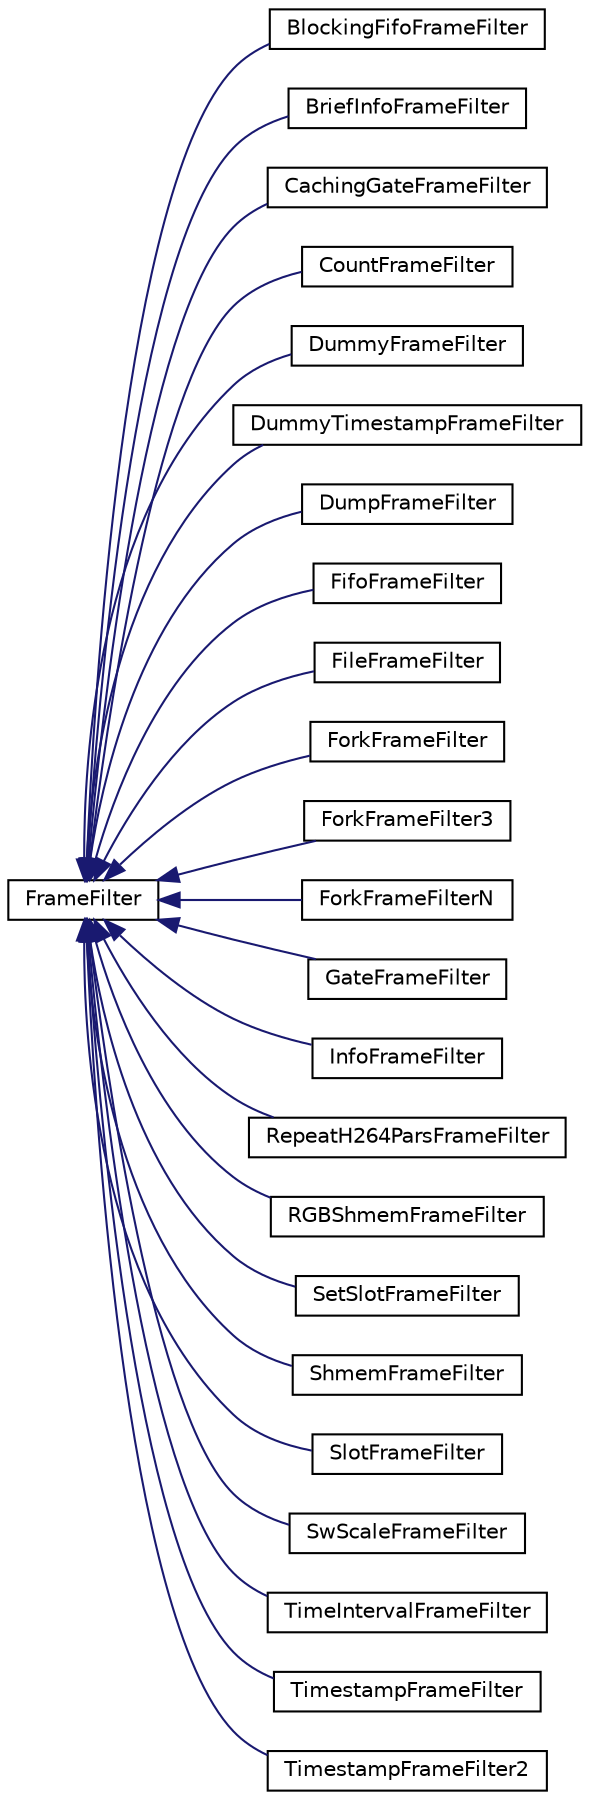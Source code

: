 digraph "Graphical Class Hierarchy"
{
  edge [fontname="Helvetica",fontsize="10",labelfontname="Helvetica",labelfontsize="10"];
  node [fontname="Helvetica",fontsize="10",shape=record];
  rankdir="LR";
  Node0 [label="FrameFilter",height=0.2,width=0.4,color="black", fillcolor="white", style="filled",URL="$classFrameFilter.html",tooltip="The mother class of all frame filters! FrameFilters are used to create \"filter chains\". "];
  Node0 -> Node1 [dir="back",color="midnightblue",fontsize="10",style="solid",fontname="Helvetica"];
  Node1 [label="BlockingFifoFrameFilter",height=0.2,width=0.4,color="black", fillcolor="white", style="filled",URL="$classBlockingFifoFrameFilter.html",tooltip="Passes frames to a multiprocessing fifo. "];
  Node0 -> Node2 [dir="back",color="midnightblue",fontsize="10",style="solid",fontname="Helvetica"];
  Node2 [label="BriefInfoFrameFilter",height=0.2,width=0.4,color="black", fillcolor="white", style="filled",URL="$classBriefInfoFrameFilter.html",tooltip="Dump the beginning of Frame&#39;s payload into stdout in a one-liner. "];
  Node0 -> Node3 [dir="back",color="midnightblue",fontsize="10",style="solid",fontname="Helvetica"];
  Node3 [label="CachingGateFrameFilter",height=0.2,width=0.4,color="black", fillcolor="white", style="filled",URL="$classCachingGateFrameFilter.html",tooltip="Caches SetupFrame s. "];
  Node0 -> Node4 [dir="back",color="midnightblue",fontsize="10",style="solid",fontname="Helvetica"];
  Node4 [label="CountFrameFilter",height=0.2,width=0.4,color="black", fillcolor="white", style="filled",URL="$classCountFrameFilter.html",tooltip="Counts frames passed through this filter. "];
  Node0 -> Node5 [dir="back",color="midnightblue",fontsize="10",style="solid",fontname="Helvetica"];
  Node5 [label="DummyFrameFilter",height=0.2,width=0.4,color="black", fillcolor="white", style="filled",URL="$classDummyFrameFilter.html",tooltip="A \"hello world\" demo class: prints its own name if verbose is set to true. "];
  Node0 -> Node6 [dir="back",color="midnightblue",fontsize="10",style="solid",fontname="Helvetica"];
  Node6 [label="DummyTimestampFrameFilter",height=0.2,width=0.4,color="black", fillcolor="white", style="filled",URL="$classDummyTimestampFrameFilter.html",tooltip="Substitute timestamps with the time they arrive to the client. "];
  Node0 -> Node7 [dir="back",color="midnightblue",fontsize="10",style="solid",fontname="Helvetica"];
  Node7 [label="DumpFrameFilter",height=0.2,width=0.4,color="black", fillcolor="white", style="filled",URL="$classDumpFrameFilter.html",tooltip="Dumps each received packet to a file: use with care! For debugging purposes only. ..."];
  Node0 -> Node8 [dir="back",color="midnightblue",fontsize="10",style="solid",fontname="Helvetica"];
  Node8 [label="FifoFrameFilter",height=0.2,width=0.4,color="black", fillcolor="white", style="filled",URL="$classFifoFrameFilter.html",tooltip="Passes frames to a multiprocessing fifo. "];
  Node0 -> Node9 [dir="back",color="midnightblue",fontsize="10",style="solid",fontname="Helvetica"];
  Node9 [label="FileFrameFilter",height=0.2,width=0.4,color="black", fillcolor="white", style="filled",URL="$classFileFrameFilter.html",tooltip="Pipe stream into a matroska (mkv) file. "];
  Node0 -> Node10 [dir="back",color="midnightblue",fontsize="10",style="solid",fontname="Helvetica"];
  Node10 [label="ForkFrameFilter",height=0.2,width=0.4,color="black", fillcolor="white", style="filled",URL="$classForkFrameFilter.html",tooltip="Replicates frame flow to two filters Use this frame filter to create frame filter tree structures..."];
  Node0 -> Node11 [dir="back",color="midnightblue",fontsize="10",style="solid",fontname="Helvetica"];
  Node11 [label="ForkFrameFilter3",height=0.2,width=0.4,color="black", fillcolor="white", style="filled",URL="$classForkFrameFilter3.html",tooltip="Replicates frame flow to three filters Use this frame filter to create frame filter tree structures..."];
  Node0 -> Node12 [dir="back",color="midnightblue",fontsize="10",style="solid",fontname="Helvetica"];
  Node12 [label="ForkFrameFilterN",height=0.2,width=0.4,color="black", fillcolor="white", style="filled",URL="$classForkFrameFilterN.html",tooltip="Replicates frame flow to arbitrary number of outputs. "];
  Node0 -> Node13 [dir="back",color="midnightblue",fontsize="10",style="solid",fontname="Helvetica"];
  Node13 [label="GateFrameFilter",height=0.2,width=0.4,color="black", fillcolor="white", style="filled",URL="$classGateFrameFilter.html",tooltip="When turned on, passes frames. "];
  Node0 -> Node14 [dir="back",color="midnightblue",fontsize="10",style="solid",fontname="Helvetica"];
  Node14 [label="InfoFrameFilter",height=0.2,width=0.4,color="black", fillcolor="white", style="filled",URL="$classInfoFrameFilter.html",tooltip="Dump the beginning of Frame&#39;s payload into stdout. "];
  Node0 -> Node15 [dir="back",color="midnightblue",fontsize="10",style="solid",fontname="Helvetica"];
  Node15 [label="RepeatH264ParsFrameFilter",height=0.2,width=0.4,color="black", fillcolor="white", style="filled",URL="$classRepeatH264ParsFrameFilter.html",tooltip="For H264, some cameras don&#39;t send sps and pps packets again before every keyframe. "];
  Node0 -> Node16 [dir="back",color="midnightblue",fontsize="10",style="solid",fontname="Helvetica"];
  Node16 [label="RGBShmemFrameFilter",height=0.2,width=0.4,color="black", fillcolor="white", style="filled",URL="$classRGBShmemFrameFilter.html",tooltip="Like ShmemFrameFilter. "];
  Node0 -> Node17 [dir="back",color="midnightblue",fontsize="10",style="solid",fontname="Helvetica"];
  Node17 [label="SetSlotFrameFilter",height=0.2,width=0.4,color="black", fillcolor="white", style="filled",URL="$classSetSlotFrameFilter.html",tooltip="Changes the slot number of the Frame. "];
  Node0 -> Node18 [dir="back",color="midnightblue",fontsize="10",style="solid",fontname="Helvetica"];
  Node18 [label="ShmemFrameFilter",height=0.2,width=0.4,color="black", fillcolor="white", style="filled",URL="$classShmemFrameFilter.html",tooltip="This FrameFilter writes frames into a SharedMemRingBuffer. "];
  Node0 -> Node19 [dir="back",color="midnightblue",fontsize="10",style="solid",fontname="Helvetica"];
  Node19 [label="SlotFrameFilter",height=0.2,width=0.4,color="black", fillcolor="white", style="filled",URL="$classSlotFrameFilter.html",tooltip="Sets the frame slot value. "];
  Node0 -> Node20 [dir="back",color="midnightblue",fontsize="10",style="solid",fontname="Helvetica"];
  Node20 [label="SwScaleFrameFilter",height=0.2,width=0.4,color="black", fillcolor="white", style="filled",URL="$classSwScaleFrameFilter.html",tooltip="Interpolate from YUV bitmap to RGB. "];
  Node0 -> Node21 [dir="back",color="midnightblue",fontsize="10",style="solid",fontname="Helvetica"];
  Node21 [label="TimeIntervalFrameFilter",height=0.2,width=0.4,color="black", fillcolor="white", style="filled",URL="$classTimeIntervalFrameFilter.html",tooltip="Pass frames, but not all of them - only on regular intervals. "];
  Node0 -> Node22 [dir="back",color="midnightblue",fontsize="10",style="solid",fontname="Helvetica"];
  Node22 [label="TimestampFrameFilter",height=0.2,width=0.4,color="black", fillcolor="white", style="filled",URL="$classTimestampFrameFilter.html",tooltip="Corrects erroneous timestamps (while preserving timestamp distances). "];
  Node0 -> Node23 [dir="back",color="midnightblue",fontsize="10",style="solid",fontname="Helvetica"];
  Node23 [label="TimestampFrameFilter2",height=0.2,width=0.4,color="black", fillcolor="white", style="filled",URL="$classTimestampFrameFilter2.html",tooltip="Corrects erroneous timestamps (while preserving timestamp distances). "];
}
